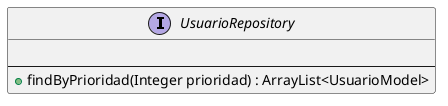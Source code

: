 @startuml
interface UsuarioRepository{

--
 + findByPrioridad(Integer prioridad) : ArrayList<UsuarioModel>
}


@enduml